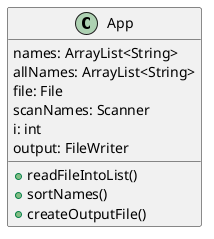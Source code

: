 @startuml
'https://plantuml.com/class-diagram

class App {
names: ArrayList<String>
allNames: ArrayList<String>
file: File
scanNames: Scanner
i: int
output: FileWriter

+readFileIntoList()
+sortNames()
+createOutputFile()
}

@enduml